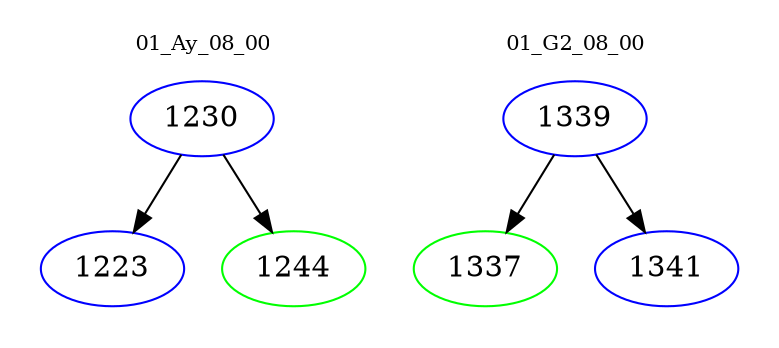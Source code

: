 digraph{
subgraph cluster_0 {
color = white
label = "01_Ay_08_00";
fontsize=10;
T0_1230 [label="1230", color="blue"]
T0_1230 -> T0_1223 [color="black"]
T0_1223 [label="1223", color="blue"]
T0_1230 -> T0_1244 [color="black"]
T0_1244 [label="1244", color="green"]
}
subgraph cluster_1 {
color = white
label = "01_G2_08_00";
fontsize=10;
T1_1339 [label="1339", color="blue"]
T1_1339 -> T1_1337 [color="black"]
T1_1337 [label="1337", color="green"]
T1_1339 -> T1_1341 [color="black"]
T1_1341 [label="1341", color="blue"]
}
}

